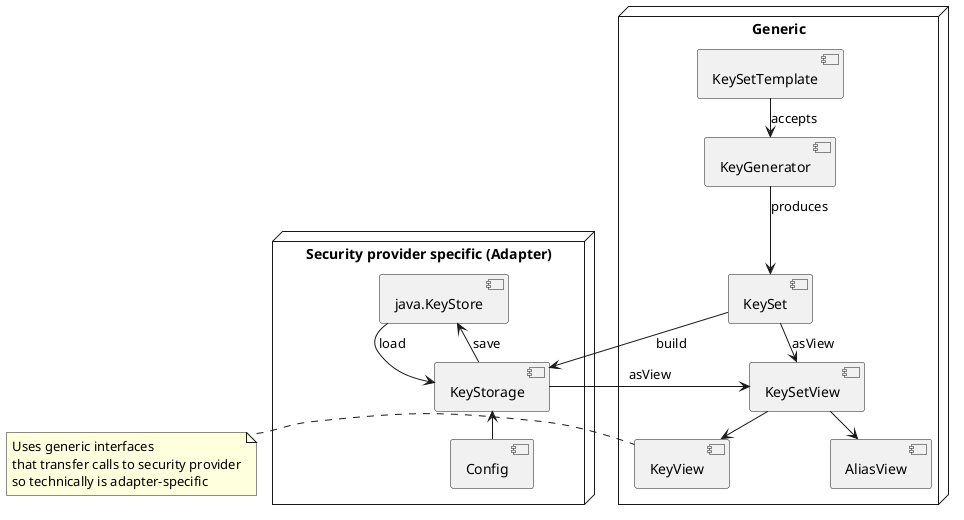 @startuml
skinparam ranksep 20
skinparam nodesep 100


node "Security provider specific (Adapter)" as SPS {
   [java.KeyStore]
   [KeyStorage]
   [Config]
}
node "Generic" as G {
    [KeyGenerator]
    [KeySetTemplate]
    [KeySet]
    [KeySetView]
    [AliasView]
    [KeyView]
}

KeySetTemplate --> KeyGenerator :accepts
note left
  Uses generic interfaces
  that transfer calls to security provider
  so technically is adapter-specific
end note
KeyGenerator --> KeySet :produces
KeySet --> KeyStorage :build
Config -up-> KeyStorage
KeySet --> KeySetView :asView
java.KeyStore -> KeyStorage :load
KeyStorage --> java.KeyStore :save
KeyStorage --> KeySetView :asView
KeySetView --> AliasView
KeySetView --> KeyView
@enduml